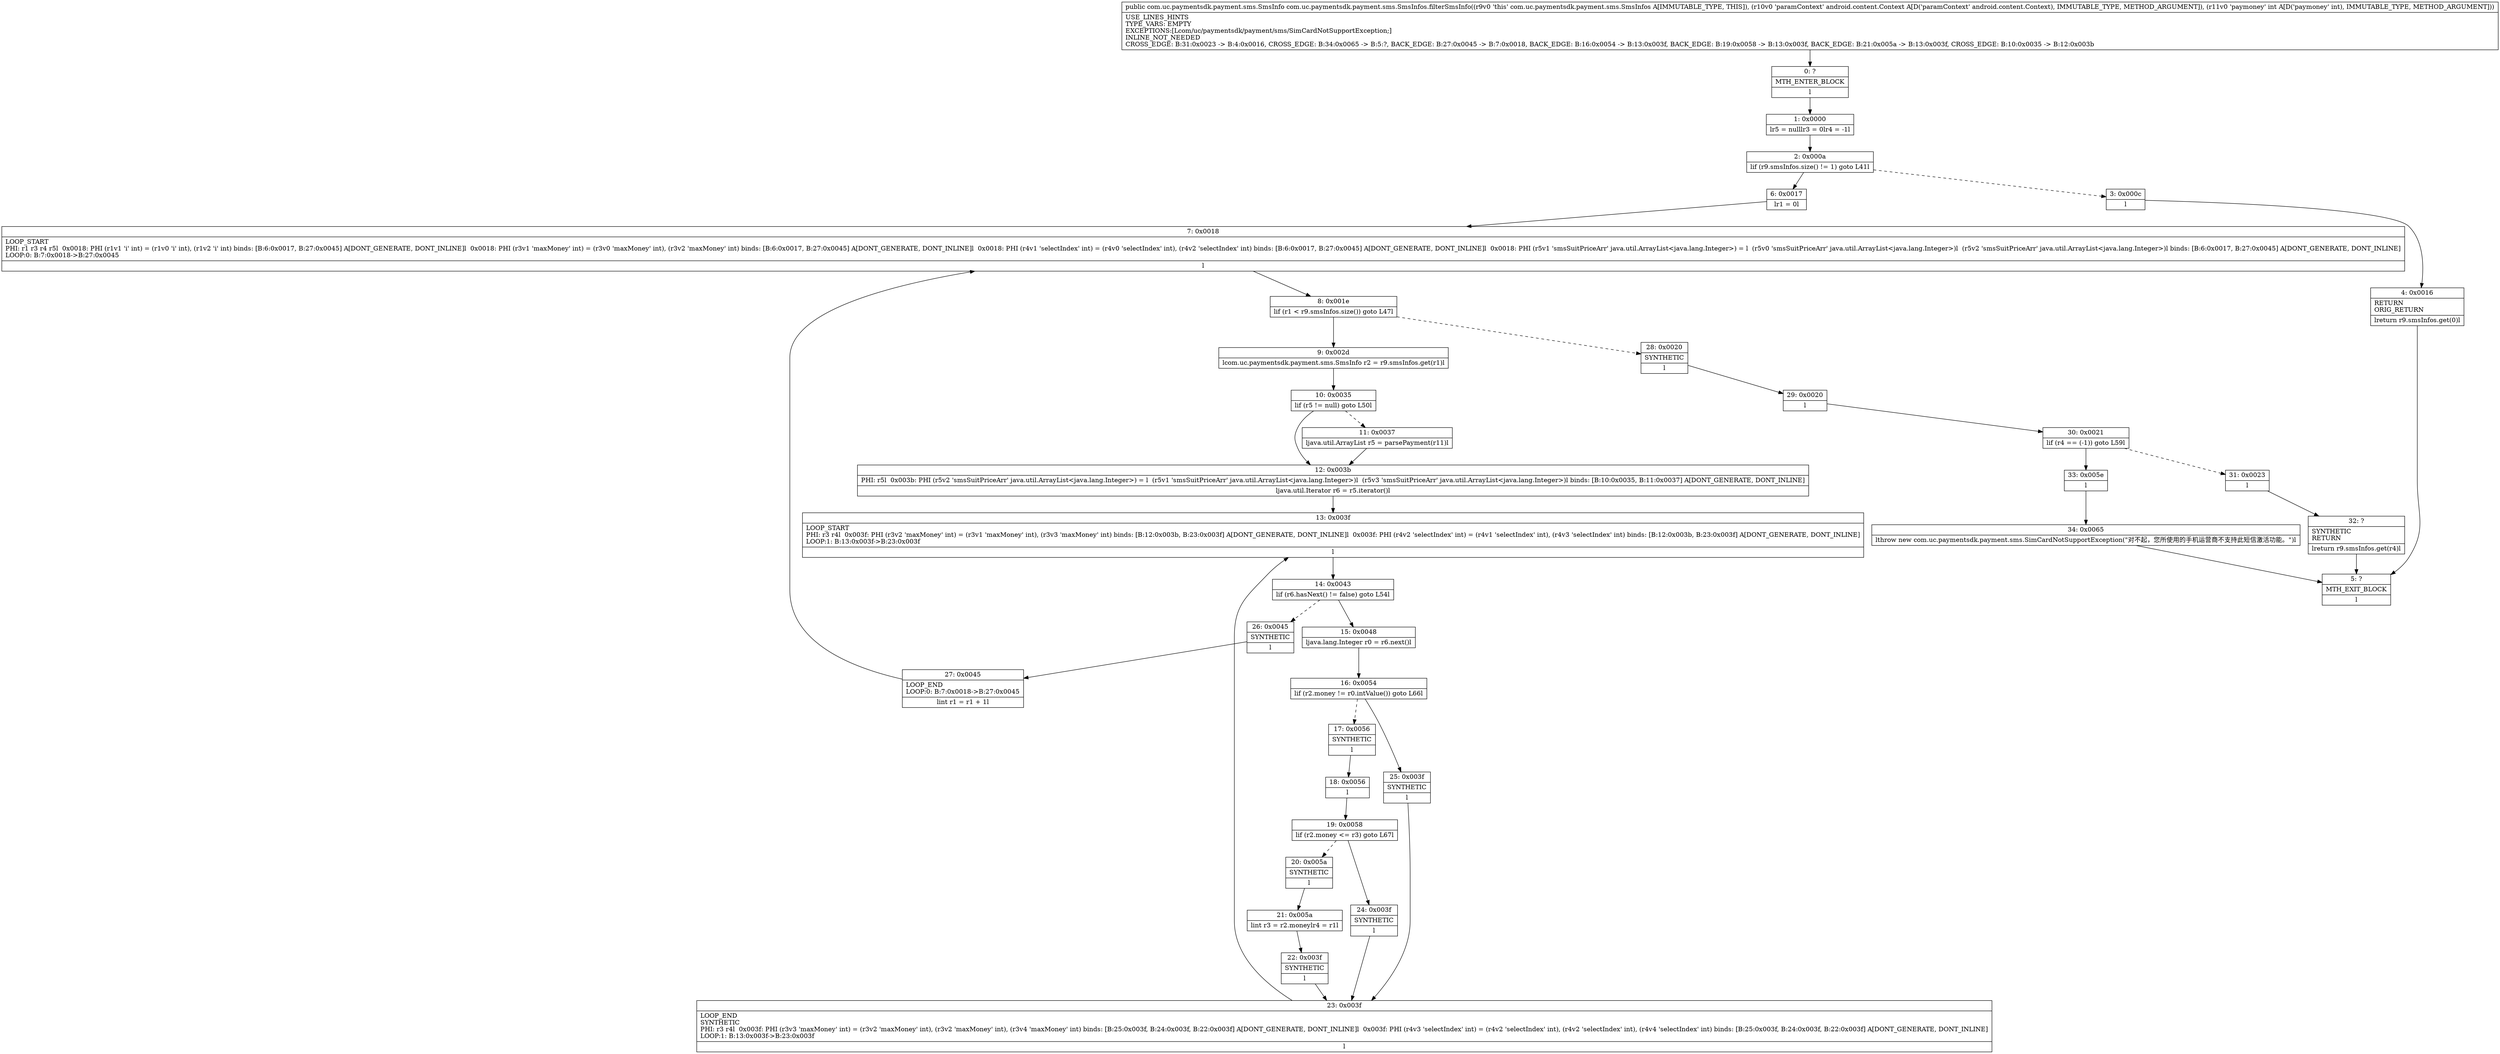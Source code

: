 digraph "CFG forcom.uc.paymentsdk.payment.sms.SmsInfos.filterSmsInfo(Landroid\/content\/Context;I)Lcom\/uc\/paymentsdk\/payment\/sms\/SmsInfo;" {
Node_0 [shape=record,label="{0\:\ ?|MTH_ENTER_BLOCK\l|l}"];
Node_1 [shape=record,label="{1\:\ 0x0000|lr5 = nulllr3 = 0lr4 = \-1l}"];
Node_2 [shape=record,label="{2\:\ 0x000a|lif (r9.smsInfos.size() != 1) goto L41l}"];
Node_3 [shape=record,label="{3\:\ 0x000c|l}"];
Node_4 [shape=record,label="{4\:\ 0x0016|RETURN\lORIG_RETURN\l|lreturn r9.smsInfos.get(0)l}"];
Node_5 [shape=record,label="{5\:\ ?|MTH_EXIT_BLOCK\l|l}"];
Node_6 [shape=record,label="{6\:\ 0x0017|lr1 = 0l}"];
Node_7 [shape=record,label="{7\:\ 0x0018|LOOP_START\lPHI: r1 r3 r4 r5l  0x0018: PHI (r1v1 'i' int) = (r1v0 'i' int), (r1v2 'i' int) binds: [B:6:0x0017, B:27:0x0045] A[DONT_GENERATE, DONT_INLINE]l  0x0018: PHI (r3v1 'maxMoney' int) = (r3v0 'maxMoney' int), (r3v2 'maxMoney' int) binds: [B:6:0x0017, B:27:0x0045] A[DONT_GENERATE, DONT_INLINE]l  0x0018: PHI (r4v1 'selectIndex' int) = (r4v0 'selectIndex' int), (r4v2 'selectIndex' int) binds: [B:6:0x0017, B:27:0x0045] A[DONT_GENERATE, DONT_INLINE]l  0x0018: PHI (r5v1 'smsSuitPriceArr' java.util.ArrayList\<java.lang.Integer\>) = l  (r5v0 'smsSuitPriceArr' java.util.ArrayList\<java.lang.Integer\>)l  (r5v2 'smsSuitPriceArr' java.util.ArrayList\<java.lang.Integer\>)l binds: [B:6:0x0017, B:27:0x0045] A[DONT_GENERATE, DONT_INLINE]\lLOOP:0: B:7:0x0018\-\>B:27:0x0045\l|l}"];
Node_8 [shape=record,label="{8\:\ 0x001e|lif (r1 \< r9.smsInfos.size()) goto L47l}"];
Node_9 [shape=record,label="{9\:\ 0x002d|lcom.uc.paymentsdk.payment.sms.SmsInfo r2 = r9.smsInfos.get(r1)l}"];
Node_10 [shape=record,label="{10\:\ 0x0035|lif (r5 != null) goto L50l}"];
Node_11 [shape=record,label="{11\:\ 0x0037|ljava.util.ArrayList r5 = parsePayment(r11)l}"];
Node_12 [shape=record,label="{12\:\ 0x003b|PHI: r5l  0x003b: PHI (r5v2 'smsSuitPriceArr' java.util.ArrayList\<java.lang.Integer\>) = l  (r5v1 'smsSuitPriceArr' java.util.ArrayList\<java.lang.Integer\>)l  (r5v3 'smsSuitPriceArr' java.util.ArrayList\<java.lang.Integer\>)l binds: [B:10:0x0035, B:11:0x0037] A[DONT_GENERATE, DONT_INLINE]\l|ljava.util.Iterator r6 = r5.iterator()l}"];
Node_13 [shape=record,label="{13\:\ 0x003f|LOOP_START\lPHI: r3 r4l  0x003f: PHI (r3v2 'maxMoney' int) = (r3v1 'maxMoney' int), (r3v3 'maxMoney' int) binds: [B:12:0x003b, B:23:0x003f] A[DONT_GENERATE, DONT_INLINE]l  0x003f: PHI (r4v2 'selectIndex' int) = (r4v1 'selectIndex' int), (r4v3 'selectIndex' int) binds: [B:12:0x003b, B:23:0x003f] A[DONT_GENERATE, DONT_INLINE]\lLOOP:1: B:13:0x003f\-\>B:23:0x003f\l|l}"];
Node_14 [shape=record,label="{14\:\ 0x0043|lif (r6.hasNext() != false) goto L54l}"];
Node_15 [shape=record,label="{15\:\ 0x0048|ljava.lang.Integer r0 = r6.next()l}"];
Node_16 [shape=record,label="{16\:\ 0x0054|lif (r2.money != r0.intValue()) goto L66l}"];
Node_17 [shape=record,label="{17\:\ 0x0056|SYNTHETIC\l|l}"];
Node_18 [shape=record,label="{18\:\ 0x0056|l}"];
Node_19 [shape=record,label="{19\:\ 0x0058|lif (r2.money \<= r3) goto L67l}"];
Node_20 [shape=record,label="{20\:\ 0x005a|SYNTHETIC\l|l}"];
Node_21 [shape=record,label="{21\:\ 0x005a|lint r3 = r2.moneylr4 = r1l}"];
Node_22 [shape=record,label="{22\:\ 0x003f|SYNTHETIC\l|l}"];
Node_23 [shape=record,label="{23\:\ 0x003f|LOOP_END\lSYNTHETIC\lPHI: r3 r4l  0x003f: PHI (r3v3 'maxMoney' int) = (r3v2 'maxMoney' int), (r3v2 'maxMoney' int), (r3v4 'maxMoney' int) binds: [B:25:0x003f, B:24:0x003f, B:22:0x003f] A[DONT_GENERATE, DONT_INLINE]l  0x003f: PHI (r4v3 'selectIndex' int) = (r4v2 'selectIndex' int), (r4v2 'selectIndex' int), (r4v4 'selectIndex' int) binds: [B:25:0x003f, B:24:0x003f, B:22:0x003f] A[DONT_GENERATE, DONT_INLINE]\lLOOP:1: B:13:0x003f\-\>B:23:0x003f\l|l}"];
Node_24 [shape=record,label="{24\:\ 0x003f|SYNTHETIC\l|l}"];
Node_25 [shape=record,label="{25\:\ 0x003f|SYNTHETIC\l|l}"];
Node_26 [shape=record,label="{26\:\ 0x0045|SYNTHETIC\l|l}"];
Node_27 [shape=record,label="{27\:\ 0x0045|LOOP_END\lLOOP:0: B:7:0x0018\-\>B:27:0x0045\l|lint r1 = r1 + 1l}"];
Node_28 [shape=record,label="{28\:\ 0x0020|SYNTHETIC\l|l}"];
Node_29 [shape=record,label="{29\:\ 0x0020|l}"];
Node_30 [shape=record,label="{30\:\ 0x0021|lif (r4 == (\-1)) goto L59l}"];
Node_31 [shape=record,label="{31\:\ 0x0023|l}"];
Node_32 [shape=record,label="{32\:\ ?|SYNTHETIC\lRETURN\l|lreturn r9.smsInfos.get(r4)l}"];
Node_33 [shape=record,label="{33\:\ 0x005e|l}"];
Node_34 [shape=record,label="{34\:\ 0x0065|lthrow new com.uc.paymentsdk.payment.sms.SimCardNotSupportException(\"对不起，您所使用的手机运营商不支持此短信激活功能。\")l}"];
MethodNode[shape=record,label="{public com.uc.paymentsdk.payment.sms.SmsInfo com.uc.paymentsdk.payment.sms.SmsInfos.filterSmsInfo((r9v0 'this' com.uc.paymentsdk.payment.sms.SmsInfos A[IMMUTABLE_TYPE, THIS]), (r10v0 'paramContext' android.content.Context A[D('paramContext' android.content.Context), IMMUTABLE_TYPE, METHOD_ARGUMENT]), (r11v0 'paymoney' int A[D('paymoney' int), IMMUTABLE_TYPE, METHOD_ARGUMENT]))  | USE_LINES_HINTS\lTYPE_VARS: EMPTY\lEXCEPTIONS:[Lcom\/uc\/paymentsdk\/payment\/sms\/SimCardNotSupportException;]\lINLINE_NOT_NEEDED\lCROSS_EDGE: B:31:0x0023 \-\> B:4:0x0016, CROSS_EDGE: B:34:0x0065 \-\> B:5:?, BACK_EDGE: B:27:0x0045 \-\> B:7:0x0018, BACK_EDGE: B:16:0x0054 \-\> B:13:0x003f, BACK_EDGE: B:19:0x0058 \-\> B:13:0x003f, BACK_EDGE: B:21:0x005a \-\> B:13:0x003f, CROSS_EDGE: B:10:0x0035 \-\> B:12:0x003b\l}"];
MethodNode -> Node_0;
Node_0 -> Node_1;
Node_1 -> Node_2;
Node_2 -> Node_3[style=dashed];
Node_2 -> Node_6;
Node_3 -> Node_4;
Node_4 -> Node_5;
Node_6 -> Node_7;
Node_7 -> Node_8;
Node_8 -> Node_9;
Node_8 -> Node_28[style=dashed];
Node_9 -> Node_10;
Node_10 -> Node_11[style=dashed];
Node_10 -> Node_12;
Node_11 -> Node_12;
Node_12 -> Node_13;
Node_13 -> Node_14;
Node_14 -> Node_15;
Node_14 -> Node_26[style=dashed];
Node_15 -> Node_16;
Node_16 -> Node_17[style=dashed];
Node_16 -> Node_25;
Node_17 -> Node_18;
Node_18 -> Node_19;
Node_19 -> Node_20[style=dashed];
Node_19 -> Node_24;
Node_20 -> Node_21;
Node_21 -> Node_22;
Node_22 -> Node_23;
Node_23 -> Node_13;
Node_24 -> Node_23;
Node_25 -> Node_23;
Node_26 -> Node_27;
Node_27 -> Node_7;
Node_28 -> Node_29;
Node_29 -> Node_30;
Node_30 -> Node_31[style=dashed];
Node_30 -> Node_33;
Node_31 -> Node_32;
Node_32 -> Node_5;
Node_33 -> Node_34;
Node_34 -> Node_5;
}

